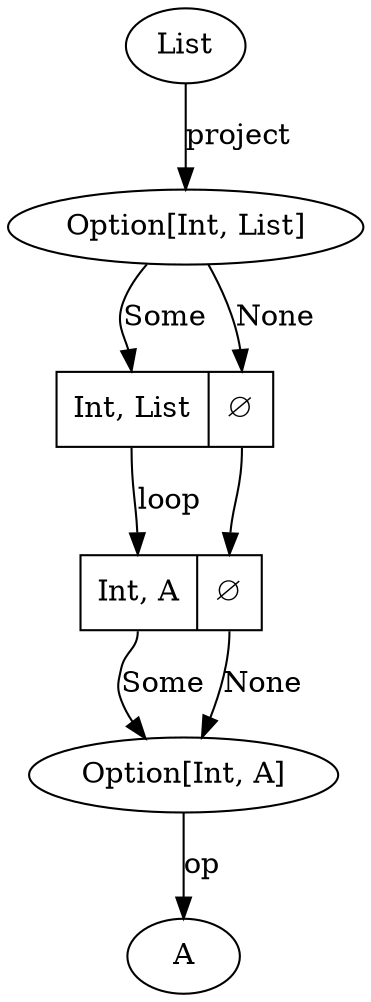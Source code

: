 digraph {
    ListStruct[shape=record label="<cons> Int, List| <nil> ∅"]
    ListStruct2[shape=record label="<cons> Int, A| <nil> ∅"]
    ListFList[label="Option[Int, List]"]
    ListFA[label="Option[Int, A]"]
    List
    A

    List             -> ListFList[label=project]
    ListFList        -> ListStruct:cons [label=Some class="pattern"]
    ListFList        -> ListStruct:nil [label=None class="pattern"]
    ListStruct:cons  -> ListStruct2:cons [label=loop]
    ListStruct:nil   -> ListStruct2:nil
    ListStruct2:cons -> ListFA[label=Some class="pattern"]
    ListStruct2:nil  -> ListFA[label=None class="pattern"]
    ListFA           -> A[label=op]
}
